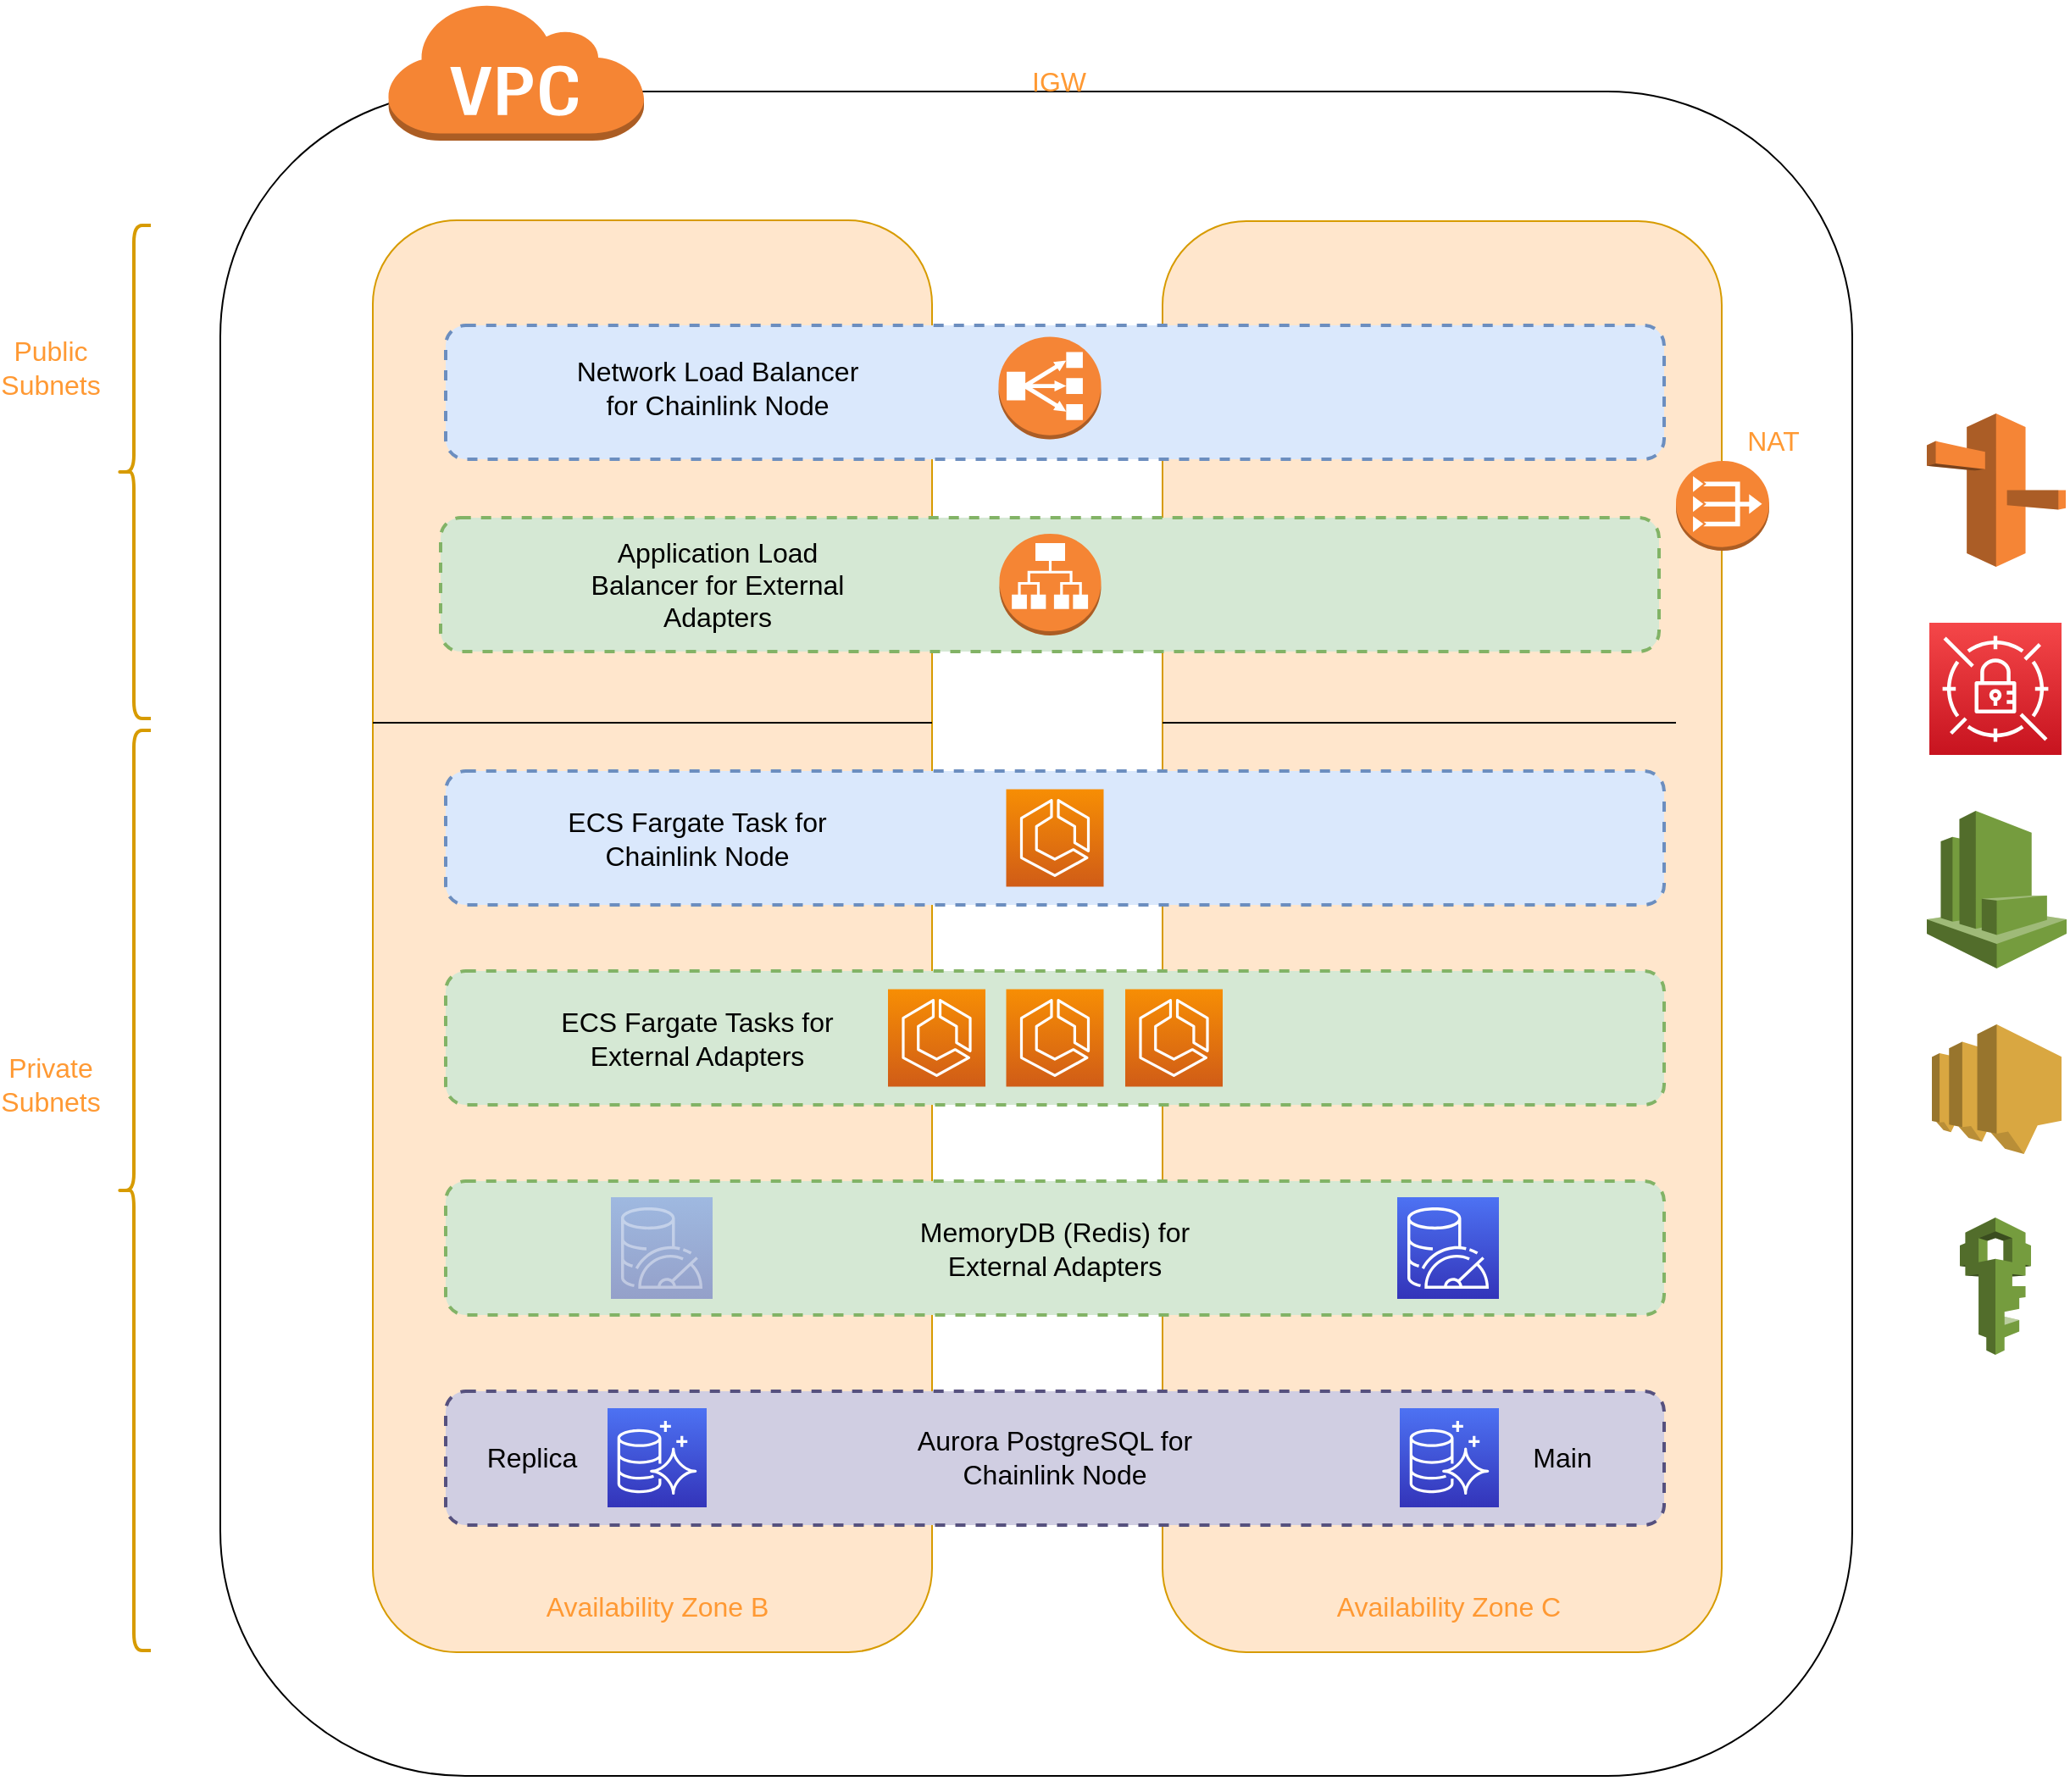 <mxfile version="21.3.2" type="device">
  <diagram id="VYRKwv_npJckTApPpm85" name="Page-1">
    <mxGraphModel dx="816" dy="612" grid="0" gridSize="10" guides="1" tooltips="1" connect="1" arrows="1" fold="1" page="0" pageScale="1" pageWidth="1169" pageHeight="827" math="0" shadow="0">
      <root>
        <mxCell id="0" />
        <mxCell id="1" parent="0" />
        <mxCell id="Wx36gxwhS9fRDyJ-qwwK-4" value="" style="rounded=1;whiteSpace=wrap;html=1;fillColor=none;" parent="1" vertex="1">
          <mxGeometry x="72" y="-100" width="963" height="994" as="geometry" />
        </mxCell>
        <mxCell id="Wx36gxwhS9fRDyJ-qwwK-5" value="" style="rounded=1;whiteSpace=wrap;html=1;fillColor=#ffe6cc;strokeColor=#d79b00;" parent="1" vertex="1">
          <mxGeometry x="162" y="-24" width="330" height="845" as="geometry" />
        </mxCell>
        <mxCell id="Wx36gxwhS9fRDyJ-qwwK-6" value="" style="rounded=1;whiteSpace=wrap;html=1;fillColor=#ffe6cc;strokeColor=#d79b00;" parent="1" vertex="1">
          <mxGeometry x="628" y="-23.5" width="330" height="844.5" as="geometry" />
        </mxCell>
        <mxCell id="Wx36gxwhS9fRDyJ-qwwK-7" value="" style="outlineConnect=0;dashed=0;verticalLabelPosition=bottom;verticalAlign=top;align=center;html=1;shape=mxgraph.aws3.virtual_private_cloud;fillColor=#F58534;gradientColor=none;" parent="1" vertex="1">
          <mxGeometry x="170" y="-153" width="152" height="82" as="geometry" />
        </mxCell>
        <mxCell id="Wx36gxwhS9fRDyJ-qwwK-8" value="" style="shape=image;verticalLabelPosition=bottom;labelBackgroundColor=default;verticalAlign=top;aspect=fixed;imageAspect=0;image=https://cdn2.iconfinder.com/data/icons/amazon-aws-stencils/100/Compute__Networking_copy_Amazon_VPC_Internet_Gateway-512.png;" parent="1" vertex="1">
          <mxGeometry x="514" y="-153" width="105.43" height="105.43" as="geometry" />
        </mxCell>
        <mxCell id="Wx36gxwhS9fRDyJ-qwwK-14" value="&lt;font style=&quot;font-size: 16px&quot; color=&quot;#ff9933&quot;&gt;Availability Zone B&lt;/font&gt;" style="text;html=1;strokeColor=none;fillColor=none;align=center;verticalAlign=middle;whiteSpace=wrap;rounded=0;dashed=1;" parent="1" vertex="1">
          <mxGeometry x="219.75" y="779" width="220" height="30" as="geometry" />
        </mxCell>
        <mxCell id="Wx36gxwhS9fRDyJ-qwwK-15" value="&lt;font style=&quot;font-size: 16px&quot; color=&quot;#ff9933&quot;&gt;Availability Zone C&lt;/font&gt;" style="text;html=1;strokeColor=none;fillColor=none;align=center;verticalAlign=middle;whiteSpace=wrap;rounded=0;dashed=1;" parent="1" vertex="1">
          <mxGeometry x="687.25" y="779" width="220" height="30" as="geometry" />
        </mxCell>
        <mxCell id="Wx36gxwhS9fRDyJ-qwwK-17" value="&lt;font style=&quot;font-size: 16px&quot; color=&quot;#ff9933&quot;&gt;IGW&lt;/font&gt;" style="text;html=1;strokeColor=none;fillColor=none;align=center;verticalAlign=middle;whiteSpace=wrap;rounded=0;dashed=1;" parent="1" vertex="1">
          <mxGeometry x="456.71" y="-121" width="220" height="30" as="geometry" />
        </mxCell>
        <mxCell id="Wx36gxwhS9fRDyJ-qwwK-19" value="" style="rounded=1;whiteSpace=wrap;html=1;fillColor=#d5e8d4;dashed=1;strokeWidth=2;strokeColor=#82b366;" parent="1" vertex="1">
          <mxGeometry x="202" y="151.5" width="719" height="79" as="geometry" />
        </mxCell>
        <mxCell id="Wx36gxwhS9fRDyJ-qwwK-22" value="" style="shape=curlyBracket;whiteSpace=wrap;html=1;rounded=1;fontSize=16;strokeWidth=2;fillColor=#ffe6cc;strokeColor=#d79b00;" parent="1" vertex="1">
          <mxGeometry x="11" y="-21" width="20" height="291" as="geometry" />
        </mxCell>
        <mxCell id="Wx36gxwhS9fRDyJ-qwwK-23" value="" style="shape=curlyBracket;whiteSpace=wrap;html=1;rounded=1;fontSize=16;strokeWidth=2;fillColor=#ffe6cc;strokeColor=#d79b00;" parent="1" vertex="1">
          <mxGeometry x="11" y="277" width="20" height="543" as="geometry" />
        </mxCell>
        <mxCell id="Wx36gxwhS9fRDyJ-qwwK-24" value="Public&lt;br&gt;Subnets" style="text;html=1;strokeColor=none;fillColor=none;align=center;verticalAlign=middle;whiteSpace=wrap;rounded=0;fontSize=16;fontColor=#FF9933;" parent="1" vertex="1">
          <mxGeometry x="-58" y="47.5" width="60" height="30" as="geometry" />
        </mxCell>
        <mxCell id="Wx36gxwhS9fRDyJ-qwwK-25" value="Private&lt;br&gt;Subnets" style="text;html=1;strokeColor=none;fillColor=none;align=center;verticalAlign=middle;whiteSpace=wrap;rounded=0;fontSize=16;fontColor=#FF9933;" parent="1" vertex="1">
          <mxGeometry x="-58" y="471" width="60" height="30" as="geometry" />
        </mxCell>
        <mxCell id="Wx36gxwhS9fRDyJ-qwwK-34" value="" style="outlineConnect=0;dashed=0;verticalLabelPosition=bottom;verticalAlign=top;align=center;html=1;shape=mxgraph.aws3.application_load_balancer;fillColor=#F58534;gradientColor=none;shadow=0;sketch=0;fillStyle=auto;fontSize=16;fontColor=#FF9933;strokeWidth=2;" parent="1" vertex="1">
          <mxGeometry x="531.75" y="161" width="60" height="60" as="geometry" />
        </mxCell>
        <mxCell id="Wx36gxwhS9fRDyJ-qwwK-35" value="Application Load Balancer for External Adapters" style="text;html=1;strokeColor=none;fillColor=none;align=center;verticalAlign=middle;whiteSpace=wrap;rounded=0;fontSize=16;fontColor=#000000;" parent="1" vertex="1">
          <mxGeometry x="273.71" y="176" width="183" height="30" as="geometry" />
        </mxCell>
        <mxCell id="Wx36gxwhS9fRDyJ-qwwK-36" value="" style="rounded=1;whiteSpace=wrap;html=1;fillColor=#d5e8d4;dashed=1;strokeWidth=2;strokeColor=#82b366;" parent="1" vertex="1">
          <mxGeometry x="205" y="419" width="719" height="79" as="geometry" />
        </mxCell>
        <mxCell id="Wx36gxwhS9fRDyJ-qwwK-37" value="" style="rounded=1;whiteSpace=wrap;html=1;fillColor=#d5e8d4;dashed=1;strokeWidth=2;strokeColor=#82b366;" parent="1" vertex="1">
          <mxGeometry x="205" y="543" width="719" height="79" as="geometry" />
        </mxCell>
        <mxCell id="Wx36gxwhS9fRDyJ-qwwK-38" value="" style="rounded=1;whiteSpace=wrap;html=1;fillColor=#d0cee2;dashed=1;strokeWidth=2;strokeColor=#56517e;" parent="1" vertex="1">
          <mxGeometry x="205" y="667" width="719" height="79" as="geometry" />
        </mxCell>
        <mxCell id="Wx36gxwhS9fRDyJ-qwwK-39" value="" style="sketch=0;points=[[0,0,0],[0.25,0,0],[0.5,0,0],[0.75,0,0],[1,0,0],[0,1,0],[0.25,1,0],[0.5,1,0],[0.75,1,0],[1,1,0],[0,0.25,0],[0,0.5,0],[0,0.75,0],[1,0.25,0],[1,0.5,0],[1,0.75,0]];outlineConnect=0;fontColor=#232F3E;gradientColor=#F78E04;gradientDirection=north;fillColor=#D05C17;strokeColor=#ffffff;dashed=0;verticalLabelPosition=bottom;verticalAlign=top;align=center;html=1;fontSize=12;fontStyle=0;aspect=fixed;shape=mxgraph.aws4.resourceIcon;resIcon=mxgraph.aws4.ecs;shadow=0;fillStyle=auto;" parent="1" vertex="1">
          <mxGeometry x="466" y="429.75" width="57.5" height="57.5" as="geometry" />
        </mxCell>
        <mxCell id="Wx36gxwhS9fRDyJ-qwwK-40" value="" style="sketch=0;points=[[0,0,0],[0.25,0,0],[0.5,0,0],[0.75,0,0],[1,0,0],[0,1,0],[0.25,1,0],[0.5,1,0],[0.75,1,0],[1,1,0],[0,0.25,0],[0,0.5,0],[0,0.75,0],[1,0.25,0],[1,0.5,0],[1,0.75,0]];outlineConnect=0;fontColor=#232F3E;gradientColor=#F78E04;gradientDirection=north;fillColor=#D05C17;strokeColor=#ffffff;dashed=0;verticalLabelPosition=bottom;verticalAlign=top;align=center;html=1;fontSize=12;fontStyle=0;aspect=fixed;shape=mxgraph.aws4.resourceIcon;resIcon=mxgraph.aws4.ecs;shadow=0;fillStyle=auto;" parent="1" vertex="1">
          <mxGeometry x="535.75" y="429.75" width="57.5" height="57.5" as="geometry" />
        </mxCell>
        <mxCell id="Wx36gxwhS9fRDyJ-qwwK-41" value="" style="sketch=0;points=[[0,0,0],[0.25,0,0],[0.5,0,0],[0.75,0,0],[1,0,0],[0,1,0],[0.25,1,0],[0.5,1,0],[0.75,1,0],[1,1,0],[0,0.25,0],[0,0.5,0],[0,0.75,0],[1,0.25,0],[1,0.5,0],[1,0.75,0]];outlineConnect=0;fontColor=#232F3E;gradientColor=#F78E04;gradientDirection=north;fillColor=#D05C17;strokeColor=#ffffff;dashed=0;verticalLabelPosition=bottom;verticalAlign=top;align=center;html=1;fontSize=12;fontStyle=0;aspect=fixed;shape=mxgraph.aws4.resourceIcon;resIcon=mxgraph.aws4.ecs;shadow=0;fillStyle=auto;" parent="1" vertex="1">
          <mxGeometry x="606" y="429.75" width="57.5" height="57.5" as="geometry" />
        </mxCell>
        <mxCell id="Wx36gxwhS9fRDyJ-qwwK-42" value="ECS Fargate Tasks for External Adapters" style="text;html=1;strokeColor=none;fillColor=none;align=center;verticalAlign=middle;whiteSpace=wrap;rounded=0;fontSize=16;fontColor=#000000;" parent="1" vertex="1">
          <mxGeometry x="262" y="443.5" width="183" height="30" as="geometry" />
        </mxCell>
        <mxCell id="Wx36gxwhS9fRDyJ-qwwK-43" value="" style="sketch=0;points=[[0,0,0],[0.25,0,0],[0.5,0,0],[0.75,0,0],[1,0,0],[0,1,0],[0.25,1,0],[0.5,1,0],[0.75,1,0],[1,1,0],[0,0.25,0],[0,0.5,0],[0,0.75,0],[1,0.25,0],[1,0.5,0],[1,0.75,0]];outlineConnect=0;fontColor=#232F3E;gradientColor=#4D72F3;gradientDirection=north;fillColor=#3334B9;strokeColor=#ffffff;dashed=0;verticalLabelPosition=bottom;verticalAlign=top;align=center;html=1;fontSize=12;fontStyle=0;aspect=fixed;shape=mxgraph.aws4.resourceIcon;resIcon=mxgraph.aws4.memorydb_for_redis;shadow=0;fillStyle=auto;fillOpacity=40;" parent="1" vertex="1">
          <mxGeometry x="302.5" y="552.5" width="60" height="60" as="geometry" />
        </mxCell>
        <mxCell id="Wx36gxwhS9fRDyJ-qwwK-44" value="" style="sketch=0;points=[[0,0,0],[0.25,0,0],[0.5,0,0],[0.75,0,0],[1,0,0],[0,1,0],[0.25,1,0],[0.5,1,0],[0.75,1,0],[1,1,0],[0,0.25,0],[0,0.5,0],[0,0.75,0],[1,0.25,0],[1,0.5,0],[1,0.75,0]];outlineConnect=0;fontColor=#232F3E;gradientColor=#4D72F3;gradientDirection=north;fillColor=#3334B9;strokeColor=#ffffff;dashed=0;verticalLabelPosition=bottom;verticalAlign=top;align=center;html=1;fontSize=12;fontStyle=0;aspect=fixed;shape=mxgraph.aws4.resourceIcon;resIcon=mxgraph.aws4.memorydb_for_redis;shadow=0;fillStyle=auto;fillOpacity=100;" parent="1" vertex="1">
          <mxGeometry x="766.5" y="552.5" width="60" height="60" as="geometry" />
        </mxCell>
        <mxCell id="Wx36gxwhS9fRDyJ-qwwK-45" value="MemoryDB (Redis) for External Adapters" style="text;html=1;strokeColor=none;fillColor=none;align=center;verticalAlign=middle;whiteSpace=wrap;rounded=0;fontSize=16;fontColor=#000000;" parent="1" vertex="1">
          <mxGeometry x="473" y="567.5" width="183" height="30" as="geometry" />
        </mxCell>
        <mxCell id="Wx36gxwhS9fRDyJ-qwwK-46" value="" style="sketch=0;points=[[0,0,0],[0.25,0,0],[0.5,0,0],[0.75,0,0],[1,0,0],[0,1,0],[0.25,1,0],[0.5,1,0],[0.75,1,0],[1,1,0],[0,0.25,0],[0,0.5,0],[0,0.75,0],[1,0.25,0],[1,0.5,0],[1,0.75,0]];outlineConnect=0;fontColor=#232F3E;gradientColor=#4D72F3;gradientDirection=north;fillColor=#3334B9;strokeColor=#ffffff;dashed=0;verticalLabelPosition=bottom;verticalAlign=top;align=center;html=1;fontSize=12;fontStyle=0;aspect=fixed;shape=mxgraph.aws4.resourceIcon;resIcon=mxgraph.aws4.aurora;shadow=0;fillStyle=auto;" parent="1" vertex="1">
          <mxGeometry x="768" y="677" width="58.5" height="58.5" as="geometry" />
        </mxCell>
        <mxCell id="Wx36gxwhS9fRDyJ-qwwK-47" value="" style="sketch=0;points=[[0,0,0],[0.25,0,0],[0.5,0,0],[0.75,0,0],[1,0,0],[0,1,0],[0.25,1,0],[0.5,1,0],[0.75,1,0],[1,1,0],[0,0.25,0],[0,0.5,0],[0,0.75,0],[1,0.25,0],[1,0.5,0],[1,0.75,0]];outlineConnect=0;fontColor=#232F3E;gradientColor=#4D72F3;gradientDirection=north;fillColor=#3334B9;strokeColor=#ffffff;dashed=0;verticalLabelPosition=bottom;verticalAlign=top;align=center;html=1;fontSize=12;fontStyle=0;aspect=fixed;shape=mxgraph.aws4.resourceIcon;resIcon=mxgraph.aws4.aurora;shadow=0;fillStyle=auto;" parent="1" vertex="1">
          <mxGeometry x="300.5" y="677" width="58.5" height="58.5" as="geometry" />
        </mxCell>
        <mxCell id="Wx36gxwhS9fRDyJ-qwwK-48" value="Aurora PostgreSQL for Chainlink Node" style="text;html=1;strokeColor=none;fillColor=none;align=center;verticalAlign=middle;whiteSpace=wrap;rounded=0;fontSize=16;fontColor=#000000;" parent="1" vertex="1">
          <mxGeometry x="473" y="691.25" width="183" height="30" as="geometry" />
        </mxCell>
        <mxCell id="Wx36gxwhS9fRDyJ-qwwK-49" value="&lt;font style=&quot;font-size: 16px&quot;&gt;Main&lt;/font&gt;" style="text;html=1;strokeColor=none;fillColor=none;align=center;verticalAlign=middle;whiteSpace=wrap;rounded=0;dashed=1;fontColor=#000000;" parent="1" vertex="1">
          <mxGeometry x="822" y="691.25" width="84" height="30" as="geometry" />
        </mxCell>
        <mxCell id="Wx36gxwhS9fRDyJ-qwwK-50" value="&lt;font style=&quot;font-size: 16px&quot;&gt;Replica&lt;/font&gt;" style="text;html=1;strokeColor=none;fillColor=none;align=center;verticalAlign=middle;whiteSpace=wrap;rounded=0;dashed=1;fontColor=#000000;" parent="1" vertex="1">
          <mxGeometry x="213.5" y="691.25" width="84" height="30" as="geometry" />
        </mxCell>
        <mxCell id="Wx36gxwhS9fRDyJ-qwwK-51" value="" style="outlineConnect=0;dashed=0;verticalLabelPosition=bottom;verticalAlign=top;align=center;html=1;shape=mxgraph.aws3.cloudwatch;fillColor=#759C3E;gradientColor=none;shadow=0;sketch=0;fillStyle=auto;fontSize=16;fontColor=#000000;strokeWidth=2;" parent="1" vertex="1">
          <mxGeometry x="1079" y="324.5" width="82.5" height="93" as="geometry" />
        </mxCell>
        <mxCell id="Wx36gxwhS9fRDyJ-qwwK-52" value="" style="outlineConnect=0;dashed=0;verticalLabelPosition=bottom;verticalAlign=top;align=center;html=1;shape=mxgraph.aws3.sns;fillColor=#D9A741;gradientColor=none;shadow=0;sketch=0;fillStyle=auto;fontSize=16;fontColor=#000000;strokeWidth=2;" parent="1" vertex="1">
          <mxGeometry x="1082" y="450.5" width="76.5" height="76.5" as="geometry" />
        </mxCell>
        <mxCell id="Wx36gxwhS9fRDyJ-qwwK-54" value="" style="outlineConnect=0;dashed=0;verticalLabelPosition=bottom;verticalAlign=top;align=center;html=1;shape=mxgraph.aws3.vpc_nat_gateway;fillColor=#F58534;gradientColor=none;shadow=0;sketch=0;fillStyle=auto;fontSize=16;fontColor=#000000;strokeWidth=2;" parent="1" vertex="1">
          <mxGeometry x="931" y="118" width="55" height="53" as="geometry" />
        </mxCell>
        <mxCell id="Wx36gxwhS9fRDyJ-qwwK-56" value="&lt;font style=&quot;font-size: 16px&quot; color=&quot;#ff9933&quot;&gt;NAT&lt;/font&gt;" style="text;html=1;strokeColor=none;fillColor=none;align=center;verticalAlign=middle;whiteSpace=wrap;rounded=0;dashed=1;" parent="1" vertex="1">
          <mxGeometry x="942" y="91" width="93" height="30" as="geometry" />
        </mxCell>
        <mxCell id="Wx36gxwhS9fRDyJ-qwwK-67" value="" style="sketch=0;points=[[0,0,0],[0.25,0,0],[0.5,0,0],[0.75,0,0],[1,0,0],[0,1,0],[0.25,1,0],[0.5,1,0],[0.75,1,0],[1,1,0],[0,0.25,0],[0,0.5,0],[0,0.75,0],[1,0.25,0],[1,0.5,0],[1,0.75,0]];outlineConnect=0;fontColor=#232F3E;gradientColor=#F54749;gradientDirection=north;fillColor=#C7131F;strokeColor=#ffffff;dashed=0;verticalLabelPosition=bottom;verticalAlign=top;align=center;html=1;fontSize=12;fontStyle=0;aspect=fixed;shape=mxgraph.aws4.resourceIcon;resIcon=mxgraph.aws4.secrets_manager;shadow=0;fillStyle=auto;" parent="1" vertex="1">
          <mxGeometry x="1080.5" y="213.5" width="78" height="78" as="geometry" />
        </mxCell>
        <mxCell id="4o5GDBIhkHlCJCK-wR71-1" style="edgeStyle=orthogonalEdgeStyle;rounded=0;orthogonalLoop=1;jettySize=auto;html=1;exitX=0.5;exitY=1;exitDx=0;exitDy=0;" parent="1" source="Wx36gxwhS9fRDyJ-qwwK-4" target="Wx36gxwhS9fRDyJ-qwwK-4" edge="1">
          <mxGeometry relative="1" as="geometry" />
        </mxCell>
        <mxCell id="4o5GDBIhkHlCJCK-wR71-2" style="edgeStyle=orthogonalEdgeStyle;rounded=0;orthogonalLoop=1;jettySize=auto;html=1;exitX=0.5;exitY=1;exitDx=0;exitDy=0;" parent="1" source="Wx36gxwhS9fRDyJ-qwwK-4" target="Wx36gxwhS9fRDyJ-qwwK-4" edge="1">
          <mxGeometry relative="1" as="geometry" />
        </mxCell>
        <mxCell id="4o5GDBIhkHlCJCK-wR71-4" style="edgeStyle=orthogonalEdgeStyle;rounded=0;orthogonalLoop=1;jettySize=auto;html=1;exitX=0.5;exitY=1;exitDx=0;exitDy=0;" parent="1" source="Wx36gxwhS9fRDyJ-qwwK-4" target="Wx36gxwhS9fRDyJ-qwwK-4" edge="1">
          <mxGeometry relative="1" as="geometry" />
        </mxCell>
        <mxCell id="4o5GDBIhkHlCJCK-wR71-5" value="" style="endArrow=none;html=1;rounded=0;fontSize=16;fontColor=#FF9933;strokeColor=default;" parent="1" edge="1">
          <mxGeometry width="50" height="50" relative="1" as="geometry">
            <mxPoint x="162" y="272.5" as="sourcePoint" />
            <mxPoint x="492" y="272.52" as="targetPoint" />
          </mxGeometry>
        </mxCell>
        <mxCell id="4o5GDBIhkHlCJCK-wR71-7" value="" style="rounded=1;whiteSpace=wrap;html=1;fillColor=#dae8fc;dashed=1;strokeWidth=2;strokeColor=#6c8ebf;" parent="1" vertex="1">
          <mxGeometry x="205" y="301" width="719" height="79" as="geometry" />
        </mxCell>
        <mxCell id="4o5GDBIhkHlCJCK-wR71-9" value="" style="sketch=0;points=[[0,0,0],[0.25,0,0],[0.5,0,0],[0.75,0,0],[1,0,0],[0,1,0],[0.25,1,0],[0.5,1,0],[0.75,1,0],[1,1,0],[0,0.25,0],[0,0.5,0],[0,0.75,0],[1,0.25,0],[1,0.5,0],[1,0.75,0]];outlineConnect=0;fontColor=#232F3E;gradientColor=#F78E04;gradientDirection=north;fillColor=#D05C17;strokeColor=#ffffff;dashed=0;verticalLabelPosition=bottom;verticalAlign=top;align=center;html=1;fontSize=12;fontStyle=0;aspect=fixed;shape=mxgraph.aws4.resourceIcon;resIcon=mxgraph.aws4.ecs;shadow=0;fillStyle=auto;" parent="1" vertex="1">
          <mxGeometry x="535.75" y="311.75" width="57.5" height="57.5" as="geometry" />
        </mxCell>
        <mxCell id="4o5GDBIhkHlCJCK-wR71-11" value="ECS Fargate Task for Chainlink Node" style="text;html=1;strokeColor=none;fillColor=none;align=center;verticalAlign=middle;whiteSpace=wrap;rounded=0;fontSize=16;fontColor=#000000;" parent="1" vertex="1">
          <mxGeometry x="262" y="325.5" width="183" height="30" as="geometry" />
        </mxCell>
        <mxCell id="4o5GDBIhkHlCJCK-wR71-14" value="" style="rounded=1;whiteSpace=wrap;html=1;fillColor=#DAE8FC;dashed=1;strokeWidth=2;strokeColor=#6c8ebf;" parent="1" vertex="1">
          <mxGeometry x="205" y="38" width="719" height="79" as="geometry" />
        </mxCell>
        <mxCell id="4o5GDBIhkHlCJCK-wR71-16" value="Network Load Balancer for Chainlink Node" style="text;html=1;strokeColor=none;fillColor=none;align=center;verticalAlign=middle;whiteSpace=wrap;rounded=0;fontSize=16;fontColor=#000000;" parent="1" vertex="1">
          <mxGeometry x="273.71" y="60" width="183" height="30" as="geometry" />
        </mxCell>
        <mxCell id="4o5GDBIhkHlCJCK-wR71-17" value="" style="outlineConnect=0;dashed=0;verticalLabelPosition=bottom;verticalAlign=top;align=center;html=1;shape=mxgraph.aws3.classic_load_balancer;fillColor=#F58536;gradientColor=none;" parent="1" vertex="1">
          <mxGeometry x="531.25" y="44.75" width="60.5" height="60.5" as="geometry" />
        </mxCell>
        <mxCell id="FpJFFkUGRsBfN-ot8lRf-1" value="" style="outlineConnect=0;dashed=0;verticalLabelPosition=bottom;verticalAlign=top;align=center;html=1;shape=mxgraph.aws3.iam;fillColor=#759C3E;gradientColor=none;" parent="1" vertex="1">
          <mxGeometry x="1098.5" y="564.5" width="42" height="81" as="geometry" />
        </mxCell>
        <mxCell id="FpJFFkUGRsBfN-ot8lRf-2" value="" style="endArrow=none;html=1;rounded=0;fontSize=16;fontColor=#FF9933;strokeColor=default;" parent="1" edge="1">
          <mxGeometry width="50" height="50" relative="1" as="geometry">
            <mxPoint x="628" y="272.52" as="sourcePoint" />
            <mxPoint x="931" y="272.5" as="targetPoint" />
          </mxGeometry>
        </mxCell>
        <mxCell id="HFayTQaig8mojzbcNjup-1" value="" style="outlineConnect=0;dashed=0;verticalLabelPosition=bottom;verticalAlign=top;align=center;html=1;shape=mxgraph.aws3.route_53;fillColor=#F58536;gradientColor=none;" vertex="1" parent="1">
          <mxGeometry x="1079" y="90" width="82" height="90.5" as="geometry" />
        </mxCell>
      </root>
    </mxGraphModel>
  </diagram>
</mxfile>
